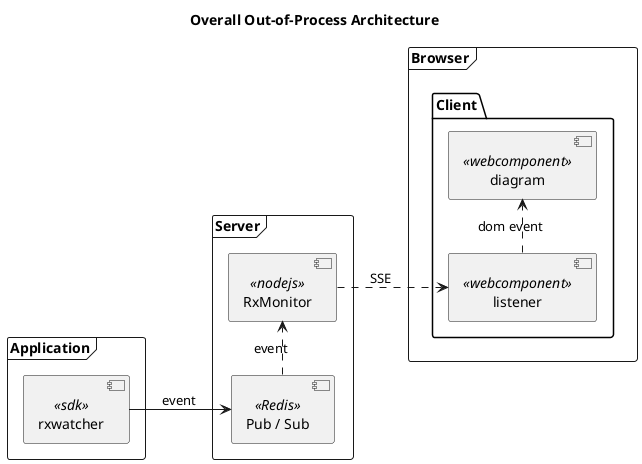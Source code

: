 @startuml
left to right direction

title Overall Out-of-Process Architecture

frame "Server" {
  [RxMonitor] as RxMonitor << nodejs >>
  [Pub / Sub] as Redis << Redis >>
  [Redis] .> [RxMonitor] : event
  ''[RxMonitor] --> [Redis] : sub
}

frame "Application" {
  [rxwatcher] as [rxwatcher]  << sdk >>
  [rxwatcher] --> [Redis] : event
}

frame "Browser" {
  package "Client" {
    [listener] as listener << webcomponent >>
    [diagram] as diagram << webcomponent >>
  }
}
'Client --> [RxMonitor] : Download from

[listener] .> [diagram] : dom event


[RxMonitor] ..> [listener] : SSE

@enduml
